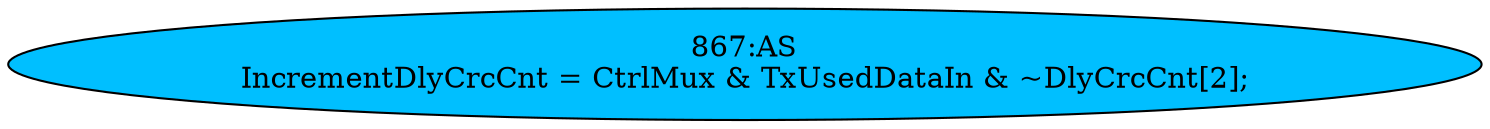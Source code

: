 strict digraph "" {
	node [label="\N"];
	"867:AS"	 [ast="<pyverilog.vparser.ast.Assign object at 0x7f83b37b7810>",
		def_var="['IncrementDlyCrcCnt']",
		fillcolor=deepskyblue,
		label="867:AS
IncrementDlyCrcCnt = CtrlMux & TxUsedDataIn & ~DlyCrcCnt[2];",
		statements="[]",
		style=filled,
		typ=Assign,
		use_var="['CtrlMux', 'TxUsedDataIn', 'DlyCrcCnt']"];
}
